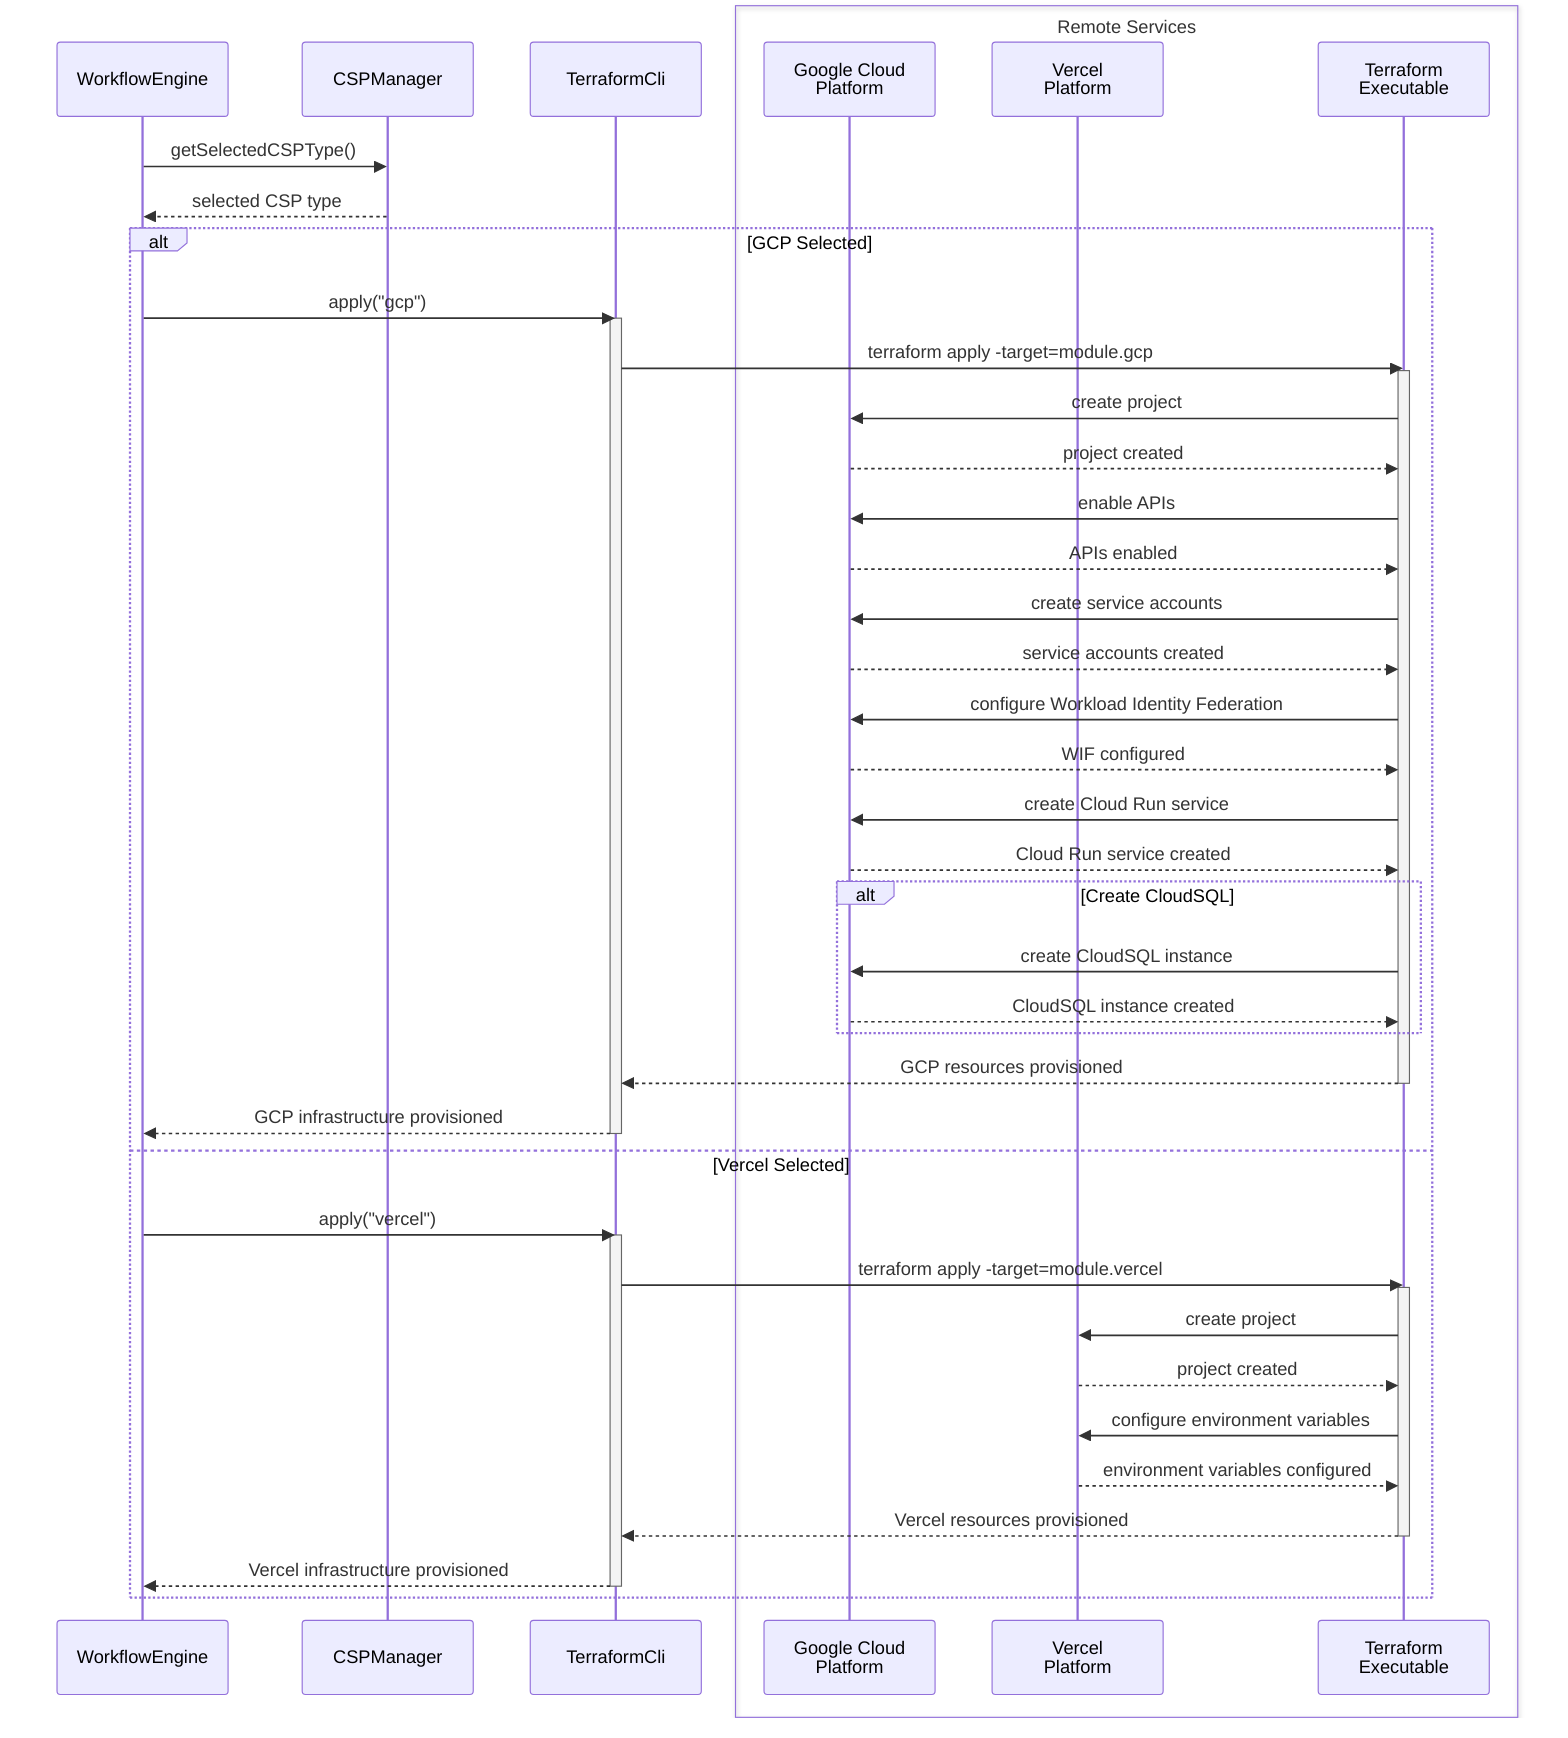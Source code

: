 sequenceDiagram
    participant WE as WorkflowEngine
    participant CSPM as CSPManager
    participant TF as TerraformCli
    
    box Remote Services
    participant GCPCloud as Google Cloud<br>Platform
    participant VercelCloud as Vercel<br>Platform
    participant TFExec as Terraform<br>Executable
    end
    
    WE->>CSPM: getSelectedCSPType()
    CSPM-->>WE: selected CSP type
    
    alt GCP Selected
        WE->>TF: apply("gcp")
        activate TF
        TF->>TFExec: terraform apply -target=module.gcp
        activate TFExec
        
        TFExec->>GCPCloud: create project
        GCPCloud-->>TFExec: project created
        
        TFExec->>GCPCloud: enable APIs
        GCPCloud-->>TFExec: APIs enabled
        
        TFExec->>GCPCloud: create service accounts
        GCPCloud-->>TFExec: service accounts created
        
        TFExec->>GCPCloud: configure Workload Identity Federation
        GCPCloud-->>TFExec: WIF configured
        
        TFExec->>GCPCloud: create Cloud Run service
        GCPCloud-->>TFExec: Cloud Run service created
        
        alt Create CloudSQL
            TFExec->>GCPCloud: create CloudSQL instance
            GCPCloud-->>TFExec: CloudSQL instance created
        end
        
        TFExec-->>TF: GCP resources provisioned
        deactivate TFExec
        TF-->>WE: GCP infrastructure provisioned
        deactivate TF
        
    else Vercel Selected
        WE->>TF: apply("vercel")
        activate TF
        TF->>TFExec: terraform apply -target=module.vercel
        activate TFExec
        
        TFExec->>VercelCloud: create project
        VercelCloud-->>TFExec: project created
        
        TFExec->>VercelCloud: configure environment variables
        VercelCloud-->>TFExec: environment variables configured
        
        TFExec-->>TF: Vercel resources provisioned
        deactivate TFExec
        TF-->>WE: Vercel infrastructure provisioned
        deactivate TF
    end